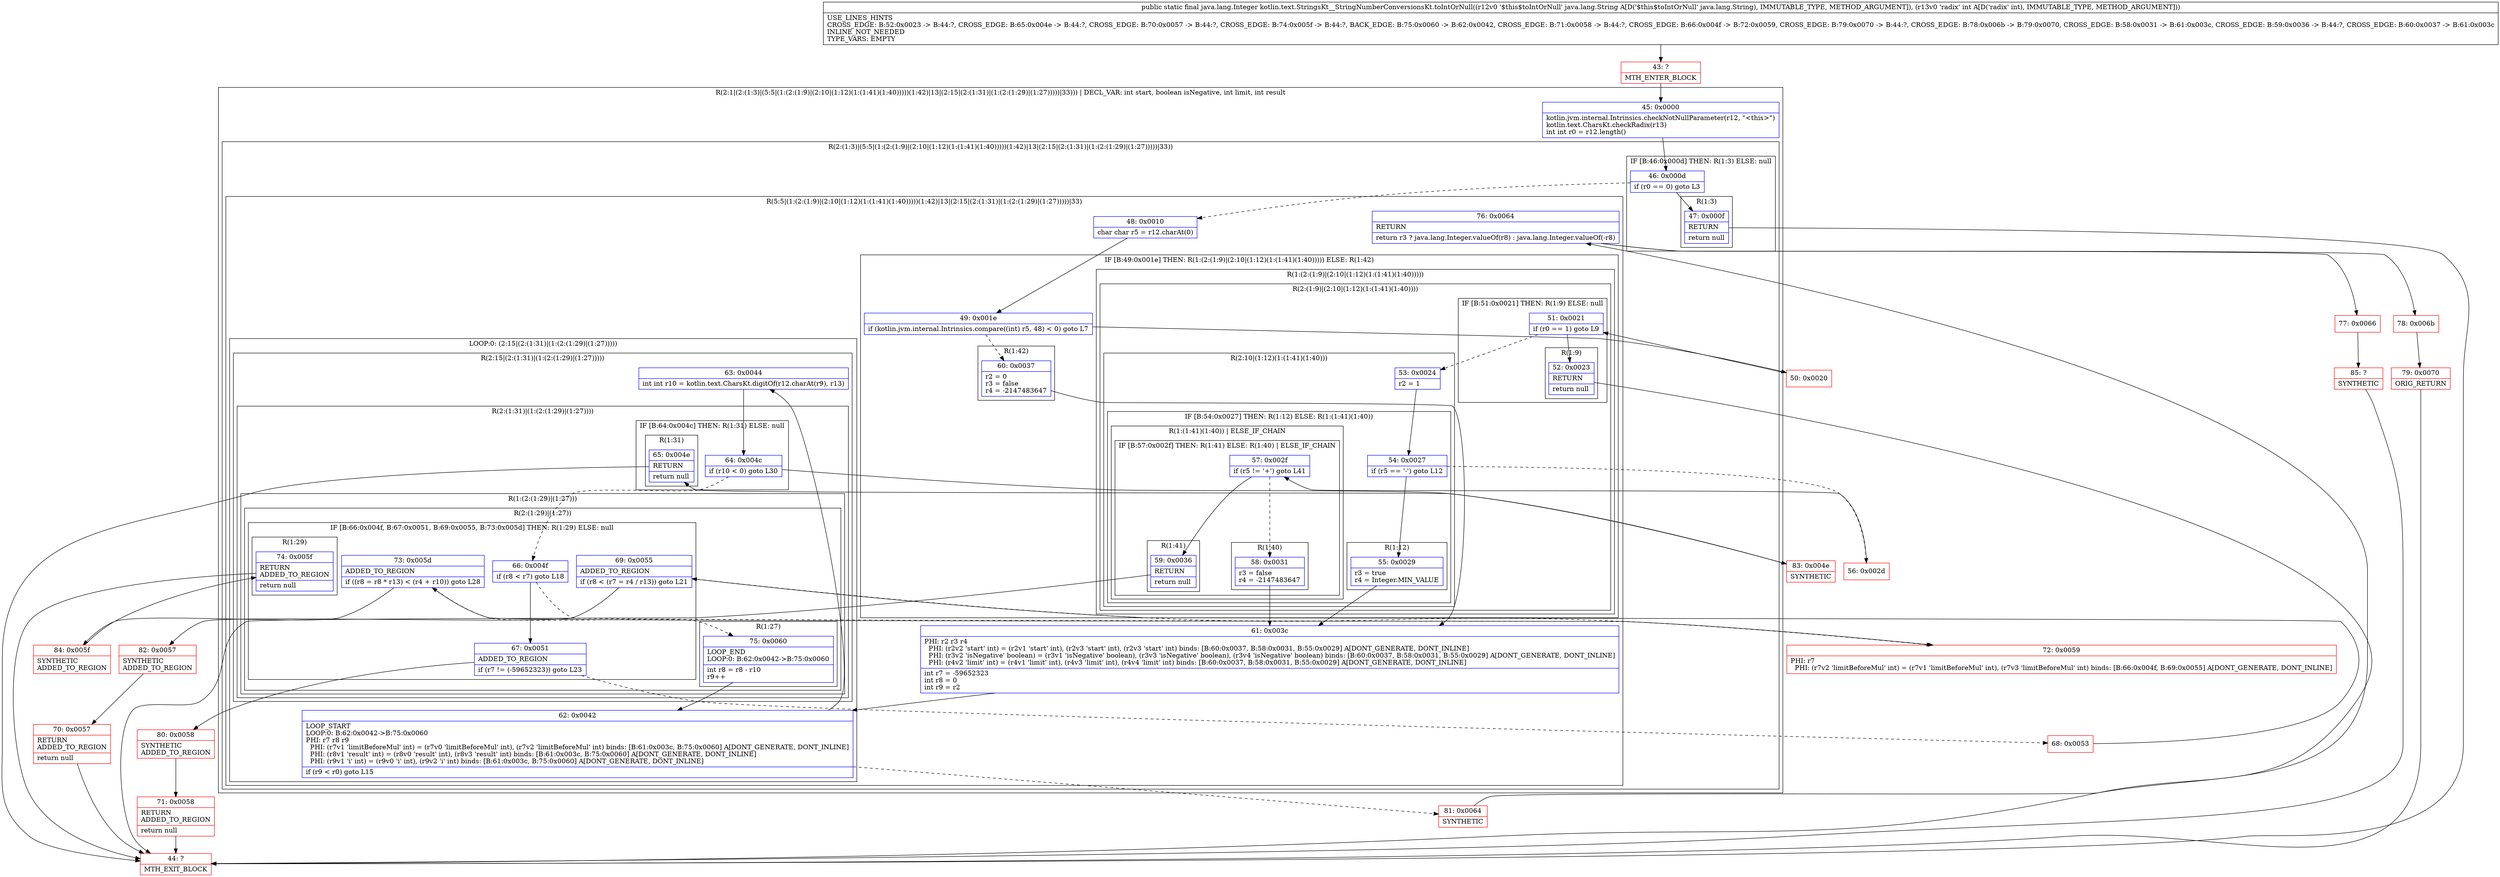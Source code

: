 digraph "CFG forkotlin.text.StringsKt__StringNumberConversionsKt.toIntOrNull(Ljava\/lang\/String;I)Ljava\/lang\/Integer;" {
subgraph cluster_Region_72768128 {
label = "R(2:1|(2:(1:3)|(5:5|(1:(2:(1:9)|(2:10|(1:12)(1:(1:41)(1:40)))))(1:42)|13|(2:15|(2:(1:31)|(1:(2:(1:29)|(1:27)))))|33))) | DECL_VAR: int start, boolean isNegative, int limit, int result\l";
node [shape=record,color=blue];
Node_45 [shape=record,label="{45\:\ 0x0000|kotlin.jvm.internal.Intrinsics.checkNotNullParameter(r12, \"\<this\>\")\lkotlin.text.CharsKt.checkRadix(r13)\lint int r0 = r12.length()\l}"];
subgraph cluster_Region_430880320 {
label = "R(2:(1:3)|(5:5|(1:(2:(1:9)|(2:10|(1:12)(1:(1:41)(1:40)))))(1:42)|13|(2:15|(2:(1:31)|(1:(2:(1:29)|(1:27)))))|33))";
node [shape=record,color=blue];
subgraph cluster_IfRegion_160256021 {
label = "IF [B:46:0x000d] THEN: R(1:3) ELSE: null";
node [shape=record,color=blue];
Node_46 [shape=record,label="{46\:\ 0x000d|if (r0 == 0) goto L3\l}"];
subgraph cluster_Region_1944160518 {
label = "R(1:3)";
node [shape=record,color=blue];
Node_47 [shape=record,label="{47\:\ 0x000f|RETURN\l|return null\l}"];
}
}
subgraph cluster_Region_201868369 {
label = "R(5:5|(1:(2:(1:9)|(2:10|(1:12)(1:(1:41)(1:40)))))(1:42)|13|(2:15|(2:(1:31)|(1:(2:(1:29)|(1:27)))))|33)";
node [shape=record,color=blue];
Node_48 [shape=record,label="{48\:\ 0x0010|char char r5 = r12.charAt(0)\l}"];
subgraph cluster_IfRegion_1877389373 {
label = "IF [B:49:0x001e] THEN: R(1:(2:(1:9)|(2:10|(1:12)(1:(1:41)(1:40))))) ELSE: R(1:42)";
node [shape=record,color=blue];
Node_49 [shape=record,label="{49\:\ 0x001e|if (kotlin.jvm.internal.Intrinsics.compare((int) r5, 48) \< 0) goto L7\l}"];
subgraph cluster_Region_1551191256 {
label = "R(1:(2:(1:9)|(2:10|(1:12)(1:(1:41)(1:40)))))";
node [shape=record,color=blue];
subgraph cluster_Region_943894465 {
label = "R(2:(1:9)|(2:10|(1:12)(1:(1:41)(1:40))))";
node [shape=record,color=blue];
subgraph cluster_IfRegion_639385918 {
label = "IF [B:51:0x0021] THEN: R(1:9) ELSE: null";
node [shape=record,color=blue];
Node_51 [shape=record,label="{51\:\ 0x0021|if (r0 == 1) goto L9\l}"];
subgraph cluster_Region_1420952127 {
label = "R(1:9)";
node [shape=record,color=blue];
Node_52 [shape=record,label="{52\:\ 0x0023|RETURN\l|return null\l}"];
}
}
subgraph cluster_Region_1632781611 {
label = "R(2:10|(1:12)(1:(1:41)(1:40)))";
node [shape=record,color=blue];
Node_53 [shape=record,label="{53\:\ 0x0024|r2 = 1\l}"];
subgraph cluster_IfRegion_733415758 {
label = "IF [B:54:0x0027] THEN: R(1:12) ELSE: R(1:(1:41)(1:40))";
node [shape=record,color=blue];
Node_54 [shape=record,label="{54\:\ 0x0027|if (r5 == '\-') goto L12\l}"];
subgraph cluster_Region_1530301715 {
label = "R(1:12)";
node [shape=record,color=blue];
Node_55 [shape=record,label="{55\:\ 0x0029|r3 = true\lr4 = Integer.MIN_VALUE\l}"];
}
subgraph cluster_Region_736364566 {
label = "R(1:(1:41)(1:40)) | ELSE_IF_CHAIN\l";
node [shape=record,color=blue];
subgraph cluster_IfRegion_1972081951 {
label = "IF [B:57:0x002f] THEN: R(1:41) ELSE: R(1:40) | ELSE_IF_CHAIN\l";
node [shape=record,color=blue];
Node_57 [shape=record,label="{57\:\ 0x002f|if (r5 != '+') goto L41\l}"];
subgraph cluster_Region_1568772670 {
label = "R(1:41)";
node [shape=record,color=blue];
Node_59 [shape=record,label="{59\:\ 0x0036|RETURN\l|return null\l}"];
}
subgraph cluster_Region_1924975926 {
label = "R(1:40)";
node [shape=record,color=blue];
Node_58 [shape=record,label="{58\:\ 0x0031|r3 = false\lr4 = \-2147483647\l}"];
}
}
}
}
}
}
}
subgraph cluster_Region_1005546803 {
label = "R(1:42)";
node [shape=record,color=blue];
Node_60 [shape=record,label="{60\:\ 0x0037|r2 = 0\lr3 = false\lr4 = \-2147483647\l}"];
}
}
Node_61 [shape=record,label="{61\:\ 0x003c|PHI: r2 r3 r4 \l  PHI: (r2v2 'start' int) = (r2v1 'start' int), (r2v3 'start' int), (r2v3 'start' int) binds: [B:60:0x0037, B:58:0x0031, B:55:0x0029] A[DONT_GENERATE, DONT_INLINE]\l  PHI: (r3v2 'isNegative' boolean) = (r3v1 'isNegative' boolean), (r3v3 'isNegative' boolean), (r3v4 'isNegative' boolean) binds: [B:60:0x0037, B:58:0x0031, B:55:0x0029] A[DONT_GENERATE, DONT_INLINE]\l  PHI: (r4v2 'limit' int) = (r4v1 'limit' int), (r4v3 'limit' int), (r4v4 'limit' int) binds: [B:60:0x0037, B:58:0x0031, B:55:0x0029] A[DONT_GENERATE, DONT_INLINE]\l|int r7 = \-59652323\lint r8 = 0\lint r9 = r2\l}"];
subgraph cluster_LoopRegion_977046476 {
label = "LOOP:0: (2:15|(2:(1:31)|(1:(2:(1:29)|(1:27)))))";
node [shape=record,color=blue];
Node_62 [shape=record,label="{62\:\ 0x0042|LOOP_START\lLOOP:0: B:62:0x0042\-\>B:75:0x0060\lPHI: r7 r8 r9 \l  PHI: (r7v1 'limitBeforeMul' int) = (r7v0 'limitBeforeMul' int), (r7v2 'limitBeforeMul' int) binds: [B:61:0x003c, B:75:0x0060] A[DONT_GENERATE, DONT_INLINE]\l  PHI: (r8v1 'result' int) = (r8v0 'result' int), (r8v3 'result' int) binds: [B:61:0x003c, B:75:0x0060] A[DONT_GENERATE, DONT_INLINE]\l  PHI: (r9v1 'i' int) = (r9v0 'i' int), (r9v2 'i' int) binds: [B:61:0x003c, B:75:0x0060] A[DONT_GENERATE, DONT_INLINE]\l|if (r9 \< r0) goto L15\l}"];
subgraph cluster_Region_2092512703 {
label = "R(2:15|(2:(1:31)|(1:(2:(1:29)|(1:27)))))";
node [shape=record,color=blue];
Node_63 [shape=record,label="{63\:\ 0x0044|int int r10 = kotlin.text.CharsKt.digitOf(r12.charAt(r9), r13)\l}"];
subgraph cluster_Region_1888486120 {
label = "R(2:(1:31)|(1:(2:(1:29)|(1:27))))";
node [shape=record,color=blue];
subgraph cluster_IfRegion_327708974 {
label = "IF [B:64:0x004c] THEN: R(1:31) ELSE: null";
node [shape=record,color=blue];
Node_64 [shape=record,label="{64\:\ 0x004c|if (r10 \< 0) goto L30\l}"];
subgraph cluster_Region_880235839 {
label = "R(1:31)";
node [shape=record,color=blue];
Node_65 [shape=record,label="{65\:\ 0x004e|RETURN\l|return null\l}"];
}
}
subgraph cluster_Region_1071140639 {
label = "R(1:(2:(1:29)|(1:27)))";
node [shape=record,color=blue];
subgraph cluster_Region_1855535800 {
label = "R(2:(1:29)|(1:27))";
node [shape=record,color=blue];
subgraph cluster_IfRegion_460383667 {
label = "IF [B:66:0x004f, B:67:0x0051, B:69:0x0055, B:73:0x005d] THEN: R(1:29) ELSE: null";
node [shape=record,color=blue];
Node_66 [shape=record,label="{66\:\ 0x004f|if (r8 \< r7) goto L18\l}"];
Node_67 [shape=record,label="{67\:\ 0x0051|ADDED_TO_REGION\l|if (r7 != (\-59652323)) goto L23\l}"];
Node_69 [shape=record,label="{69\:\ 0x0055|ADDED_TO_REGION\l|if (r8 \< (r7 = r4 \/ r13)) goto L21\l}"];
Node_73 [shape=record,label="{73\:\ 0x005d|ADDED_TO_REGION\l|if ((r8 = r8 * r13) \< (r4 + r10)) goto L28\l}"];
subgraph cluster_Region_518976193 {
label = "R(1:29)";
node [shape=record,color=blue];
Node_74 [shape=record,label="{74\:\ 0x005f|RETURN\lADDED_TO_REGION\l|return null\l}"];
}
}
subgraph cluster_Region_1761116395 {
label = "R(1:27)";
node [shape=record,color=blue];
Node_75 [shape=record,label="{75\:\ 0x0060|LOOP_END\lLOOP:0: B:62:0x0042\-\>B:75:0x0060\l|int r8 = r8 \- r10\lr9++\l}"];
}
}
}
}
}
}
Node_76 [shape=record,label="{76\:\ 0x0064|RETURN\l|return r3 ? java.lang.Integer.valueOf(r8) : java.lang.Integer.valueOf(\-r8)\l}"];
}
}
}
Node_43 [shape=record,color=red,label="{43\:\ ?|MTH_ENTER_BLOCK\l}"];
Node_44 [shape=record,color=red,label="{44\:\ ?|MTH_EXIT_BLOCK\l}"];
Node_50 [shape=record,color=red,label="{50\:\ 0x0020}"];
Node_68 [shape=record,color=red,label="{68\:\ 0x0053}"];
Node_82 [shape=record,color=red,label="{82\:\ 0x0057|SYNTHETIC\lADDED_TO_REGION\l}"];
Node_70 [shape=record,color=red,label="{70\:\ 0x0057|RETURN\lADDED_TO_REGION\l|return null\l}"];
Node_80 [shape=record,color=red,label="{80\:\ 0x0058|SYNTHETIC\lADDED_TO_REGION\l}"];
Node_71 [shape=record,color=red,label="{71\:\ 0x0058|RETURN\lADDED_TO_REGION\l|return null\l}"];
Node_72 [shape=record,color=red,label="{72\:\ 0x0059|PHI: r7 \l  PHI: (r7v2 'limitBeforeMul' int) = (r7v1 'limitBeforeMul' int), (r7v3 'limitBeforeMul' int) binds: [B:66:0x004f, B:69:0x0055] A[DONT_GENERATE, DONT_INLINE]\l}"];
Node_84 [shape=record,color=red,label="{84\:\ 0x005f|SYNTHETIC\lADDED_TO_REGION\l}"];
Node_83 [shape=record,color=red,label="{83\:\ 0x004e|SYNTHETIC\l}"];
Node_81 [shape=record,color=red,label="{81\:\ 0x0064|SYNTHETIC\l}"];
Node_77 [shape=record,color=red,label="{77\:\ 0x0066}"];
Node_85 [shape=record,color=red,label="{85\:\ ?|SYNTHETIC\l}"];
Node_78 [shape=record,color=red,label="{78\:\ 0x006b}"];
Node_79 [shape=record,color=red,label="{79\:\ 0x0070|ORIG_RETURN\l}"];
Node_56 [shape=record,color=red,label="{56\:\ 0x002d}"];
MethodNode[shape=record,label="{public static final java.lang.Integer kotlin.text.StringsKt__StringNumberConversionsKt.toIntOrNull((r12v0 '$this$toIntOrNull' java.lang.String A[D('$this$toIntOrNull' java.lang.String), IMMUTABLE_TYPE, METHOD_ARGUMENT]), (r13v0 'radix' int A[D('radix' int), IMMUTABLE_TYPE, METHOD_ARGUMENT]))  | USE_LINES_HINTS\lCROSS_EDGE: B:52:0x0023 \-\> B:44:?, CROSS_EDGE: B:65:0x004e \-\> B:44:?, CROSS_EDGE: B:70:0x0057 \-\> B:44:?, CROSS_EDGE: B:74:0x005f \-\> B:44:?, BACK_EDGE: B:75:0x0060 \-\> B:62:0x0042, CROSS_EDGE: B:71:0x0058 \-\> B:44:?, CROSS_EDGE: B:66:0x004f \-\> B:72:0x0059, CROSS_EDGE: B:79:0x0070 \-\> B:44:?, CROSS_EDGE: B:78:0x006b \-\> B:79:0x0070, CROSS_EDGE: B:58:0x0031 \-\> B:61:0x003c, CROSS_EDGE: B:59:0x0036 \-\> B:44:?, CROSS_EDGE: B:60:0x0037 \-\> B:61:0x003c\lINLINE_NOT_NEEDED\lTYPE_VARS: EMPTY\l}"];
MethodNode -> Node_43;Node_45 -> Node_46;
Node_46 -> Node_47;
Node_46 -> Node_48[style=dashed];
Node_47 -> Node_44;
Node_48 -> Node_49;
Node_49 -> Node_50;
Node_49 -> Node_60[style=dashed];
Node_51 -> Node_52;
Node_51 -> Node_53[style=dashed];
Node_52 -> Node_44;
Node_53 -> Node_54;
Node_54 -> Node_55;
Node_54 -> Node_56[style=dashed];
Node_55 -> Node_61;
Node_57 -> Node_58[style=dashed];
Node_57 -> Node_59;
Node_59 -> Node_44;
Node_58 -> Node_61;
Node_60 -> Node_61;
Node_61 -> Node_62;
Node_62 -> Node_63;
Node_62 -> Node_81[style=dashed];
Node_63 -> Node_64;
Node_64 -> Node_66[style=dashed];
Node_64 -> Node_83;
Node_65 -> Node_44;
Node_66 -> Node_67;
Node_66 -> Node_72[style=dashed];
Node_67 -> Node_68[style=dashed];
Node_67 -> Node_80;
Node_69 -> Node_72[style=dashed];
Node_69 -> Node_82;
Node_73 -> Node_75[style=dashed];
Node_73 -> Node_84;
Node_74 -> Node_44;
Node_75 -> Node_62;
Node_76 -> Node_77;
Node_76 -> Node_78;
Node_43 -> Node_45;
Node_50 -> Node_51;
Node_68 -> Node_69;
Node_82 -> Node_70;
Node_70 -> Node_44;
Node_80 -> Node_71;
Node_71 -> Node_44;
Node_72 -> Node_73;
Node_84 -> Node_74;
Node_83 -> Node_65;
Node_81 -> Node_76;
Node_77 -> Node_85;
Node_85 -> Node_44;
Node_78 -> Node_79;
Node_79 -> Node_44;
Node_56 -> Node_57;
}

